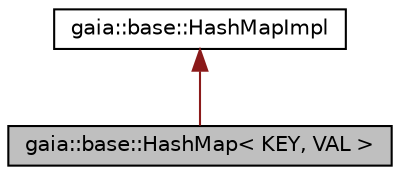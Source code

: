 digraph G
{
  edge [fontname="Helvetica",fontsize="10",labelfontname="Helvetica",labelfontsize="10"];
  node [fontname="Helvetica",fontsize="10",shape=record];
  Node1 [label="gaia::base::HashMap\< KEY, VAL \>",height=0.2,width=0.4,color="black", fillcolor="grey75", style="filled" fontcolor="black"];
  Node2 -> Node1 [dir=back,color="firebrick4",fontsize="10",style="solid",fontname="Helvetica"];
  Node2 [label="gaia::base::HashMapImpl",height=0.2,width=0.4,color="black", fillcolor="white", style="filled",URL="$d3/d6e/classgaia_1_1base_1_1_hash_map_impl.html"];
}
